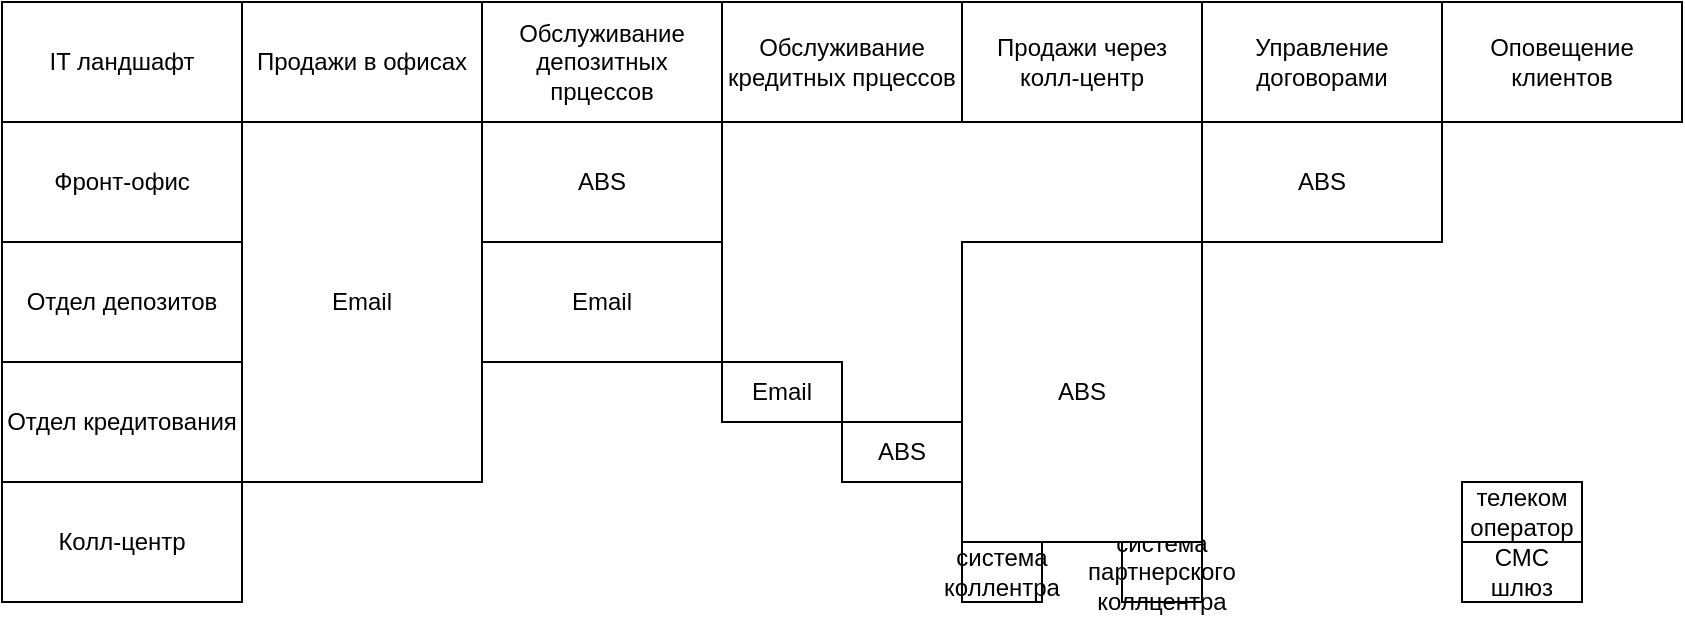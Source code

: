 <mxfile version="27.1.4">
  <diagram name="Page-1" id="Z2c1XPwL7gk2Sq_vbX5X">
    <mxGraphModel dx="1090" dy="671" grid="1" gridSize="10" guides="1" tooltips="1" connect="1" arrows="1" fold="1" page="1" pageScale="1" pageWidth="850" pageHeight="1100" math="0" shadow="0">
      <root>
        <mxCell id="0" />
        <mxCell id="1" parent="0" />
        <mxCell id="xn0co1EgoNSOZvKsrCmK-3" value="Продажи в офисах" style="rounded=0;whiteSpace=wrap;html=1;" parent="1" vertex="1">
          <mxGeometry x="200" y="80" width="120" height="60" as="geometry" />
        </mxCell>
        <mxCell id="xn0co1EgoNSOZvKsrCmK-5" value="Фронт-офис" style="rounded=0;whiteSpace=wrap;html=1;" parent="1" vertex="1">
          <mxGeometry x="80" y="140" width="120" height="60" as="geometry" />
        </mxCell>
        <mxCell id="xn0co1EgoNSOZvKsrCmK-6" value="Отдел кредитования" style="rounded=0;whiteSpace=wrap;html=1;strokeColor=default;align=center;verticalAlign=middle;fontFamily=Helvetica;fontSize=12;fontColor=default;fillColor=default;" parent="1" vertex="1">
          <mxGeometry x="80" y="260" width="120" height="60" as="geometry" />
        </mxCell>
        <mxCell id="xn0co1EgoNSOZvKsrCmK-7" value="Отдел депозитов" style="rounded=0;whiteSpace=wrap;html=1;" parent="1" vertex="1">
          <mxGeometry x="80" y="200" width="120" height="60" as="geometry" />
        </mxCell>
        <mxCell id="xn0co1EgoNSOZvKsrCmK-9" value="Продажи через колл-центр" style="rounded=0;whiteSpace=wrap;html=1;" parent="1" vertex="1">
          <mxGeometry x="560" y="80" width="120" height="60" as="geometry" />
        </mxCell>
        <mxCell id="xn0co1EgoNSOZvKsrCmK-11" value="Оповещение клиентов" style="rounded=0;whiteSpace=wrap;html=1;" parent="1" vertex="1">
          <mxGeometry x="800" y="80" width="120" height="60" as="geometry" />
        </mxCell>
        <mxCell id="xn0co1EgoNSOZvKsrCmK-21" value="IT ландшафт" style="rounded=0;whiteSpace=wrap;html=1;" parent="1" vertex="1">
          <mxGeometry x="80" y="80" width="120" height="60" as="geometry" />
        </mxCell>
        <mxCell id="xn0co1EgoNSOZvKsrCmK-26" value="Колл-центр" style="rounded=0;whiteSpace=wrap;html=1;" parent="1" vertex="1">
          <mxGeometry x="80" y="320" width="120" height="60" as="geometry" />
        </mxCell>
        <mxCell id="x9GzOglRCExOya3eCbuQ-5" value="Обслуживание депозитных прцессов" style="rounded=0;whiteSpace=wrap;html=1;" vertex="1" parent="1">
          <mxGeometry x="320" y="80" width="120" height="60" as="geometry" />
        </mxCell>
        <mxCell id="x9GzOglRCExOya3eCbuQ-6" value="Обслуживание кредитных прцессов" style="rounded=0;whiteSpace=wrap;html=1;" vertex="1" parent="1">
          <mxGeometry x="440" y="80" width="120" height="60" as="geometry" />
        </mxCell>
        <mxCell id="x9GzOglRCExOya3eCbuQ-7" value="Управление договорами" style="rounded=0;whiteSpace=wrap;html=1;" vertex="1" parent="1">
          <mxGeometry x="680" y="80" width="120" height="60" as="geometry" />
        </mxCell>
        <mxCell id="x9GzOglRCExOya3eCbuQ-8" value="Email" style="rounded=0;whiteSpace=wrap;html=1;" vertex="1" parent="1">
          <mxGeometry x="320" y="200" width="120" height="60" as="geometry" />
        </mxCell>
        <mxCell id="x9GzOglRCExOya3eCbuQ-10" value="ABS" style="rounded=0;whiteSpace=wrap;html=1;" vertex="1" parent="1">
          <mxGeometry x="500" y="290" width="60" height="30" as="geometry" />
        </mxCell>
        <mxCell id="x9GzOglRCExOya3eCbuQ-12" value="Email" style="rounded=0;whiteSpace=wrap;html=1;" vertex="1" parent="1">
          <mxGeometry x="200" y="140" width="120" height="180" as="geometry" />
        </mxCell>
        <mxCell id="x9GzOglRCExOya3eCbuQ-13" value="Email" style="rounded=0;whiteSpace=wrap;html=1;" vertex="1" parent="1">
          <mxGeometry x="440" y="260" width="60" height="30" as="geometry" />
        </mxCell>
        <mxCell id="x9GzOglRCExOya3eCbuQ-14" value="система коллентра" style="rounded=0;whiteSpace=wrap;html=1;" vertex="1" parent="1">
          <mxGeometry x="560" y="350" width="40" height="30" as="geometry" />
        </mxCell>
        <mxCell id="x9GzOglRCExOya3eCbuQ-15" value="система партнерского коллцентра" style="rounded=0;whiteSpace=wrap;html=1;" vertex="1" parent="1">
          <mxGeometry x="640" y="350" width="40" height="30" as="geometry" />
        </mxCell>
        <mxCell id="x9GzOglRCExOya3eCbuQ-16" value="ABS" style="rounded=0;whiteSpace=wrap;html=1;" vertex="1" parent="1">
          <mxGeometry x="560" y="200" width="120" height="150" as="geometry" />
        </mxCell>
        <mxCell id="x9GzOglRCExOya3eCbuQ-18" value="СМС шлюз" style="rounded=0;whiteSpace=wrap;html=1;" vertex="1" parent="1">
          <mxGeometry x="810" y="350" width="60" height="30" as="geometry" />
        </mxCell>
        <mxCell id="x9GzOglRCExOya3eCbuQ-19" value="телеком оператор" style="rounded=0;whiteSpace=wrap;html=1;" vertex="1" parent="1">
          <mxGeometry x="810" y="320" width="60" height="30" as="geometry" />
        </mxCell>
        <mxCell id="x9GzOglRCExOya3eCbuQ-22" value="ABS" style="rounded=0;whiteSpace=wrap;html=1;" vertex="1" parent="1">
          <mxGeometry x="680" y="140" width="120" height="60" as="geometry" />
        </mxCell>
        <mxCell id="x9GzOglRCExOya3eCbuQ-24" value="ABS" style="rounded=0;whiteSpace=wrap;html=1;" vertex="1" parent="1">
          <mxGeometry x="320" y="140" width="120" height="60" as="geometry" />
        </mxCell>
      </root>
    </mxGraphModel>
  </diagram>
</mxfile>
